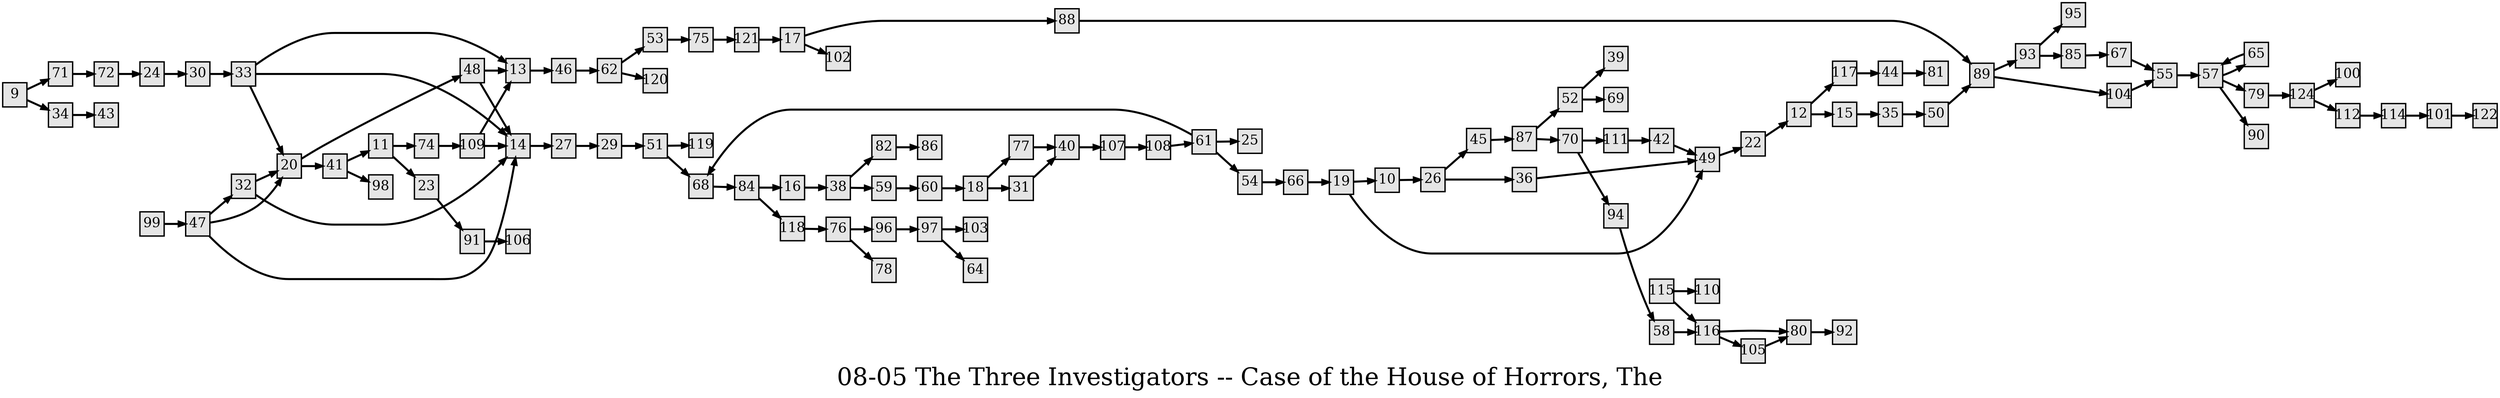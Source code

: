 digraph g{
  graph [ label="08-05 The Three Investigators -- Case of the House of Horrors, The" rankdir=LR, ordering=out, fontsize=36, nodesep="0.35", ranksep="0.45"];
  node  [shape=rect, penwidth=2, fontsize=20, style=filled, fillcolor=grey90, margin="0,0", labelfloat=true, regular=true, fixedsize=true];
  edge  [labelfloat=true, penwidth=3, fontsize=12];
  9 -> 71;
  9 -> 34;
  10 -> 26;
  11 -> 74;
  11 -> 23;
  12 -> 117;
  12 -> 15;
  13 -> 46;
  14 -> 27;
  15 -> 35;
  16 -> 38;
  17 -> 88;
  17 -> 102;
  18 -> 77;
  18 -> 31;
  19 -> 10;
  19 -> 49;
  20 -> 48;
  20 -> 41;
  22 -> 12;
  23 -> 91;
  24 -> 30;
  26 -> 45;
  26 -> 36;
  27 -> 29;
  29 -> 51;
  30 -> 33;
  31 -> 40;
  32 -> 20;
  32 -> 14;
  33 -> 13;
  33 -> 14;
  33 -> 20;
  34 -> 43;
  35 -> 50;
  36 -> 49;
  38 -> 82;
  38 -> 59;
  40 -> 107;
  41 -> 11;
  41 -> 98;
  42 -> 49;
  44 -> 81;
  45 -> 87;
  46 -> 62;
  47 -> 32;
  47 -> 20;
  47 -> 14;
  48 -> 13;
  48 -> 14;
  49 -> 22;
  50 -> 89;
  51 -> 119;
  51 -> 68;
  52 -> 39;
  52 -> 69;
  53 -> 75;
  54 -> 66;
  55 -> 57;
  57 -> 65;
  57 -> 79;
  57 -> 90;
  58 -> 116;
  59 -> 60;
  60 -> 18;
  61 -> 68;
  61 -> 25;
  61 -> 54;
  62 -> 53;
  62 -> 120;
  65 -> 57;
  66 -> 19;
  67 -> 55;
  68 -> 84;
  70 -> 111;
  70 -> 94;
  71 -> 72;
  72 -> 24;
  74 -> 109;
  75 -> 121;
  76 -> 96;
  76 -> 78;
  77 -> 40;
  79 -> 124;
  80 -> 92;
  82 -> 86;
  84 -> 16;
  84 -> 118;
  85 -> 67;
  87 -> 52;
  87 -> 70;
  88 -> 89;
  89 -> 93;
  89 -> 104;
  91 -> 106;
  93 -> 95;
  93 -> 85;
  94 -> 58;
  96 -> 97;
  97 -> 103;
  97 -> 64;
  99 -> 47;
  101 -> 122;
  104 -> 55;
  105 -> 80;
  107 -> 108;
  108 -> 61;
  109 -> 13;
  109 -> 14;
  111 -> 42;
  112 -> 114;
  114 -> 101;
  115 -> 110;
  115 -> 116;
  116 -> 80;
  116 -> 105;
  117 -> 44;
  118 -> 76;
  121 -> 17;
  124 -> 100;
  124 -> 112;
}

